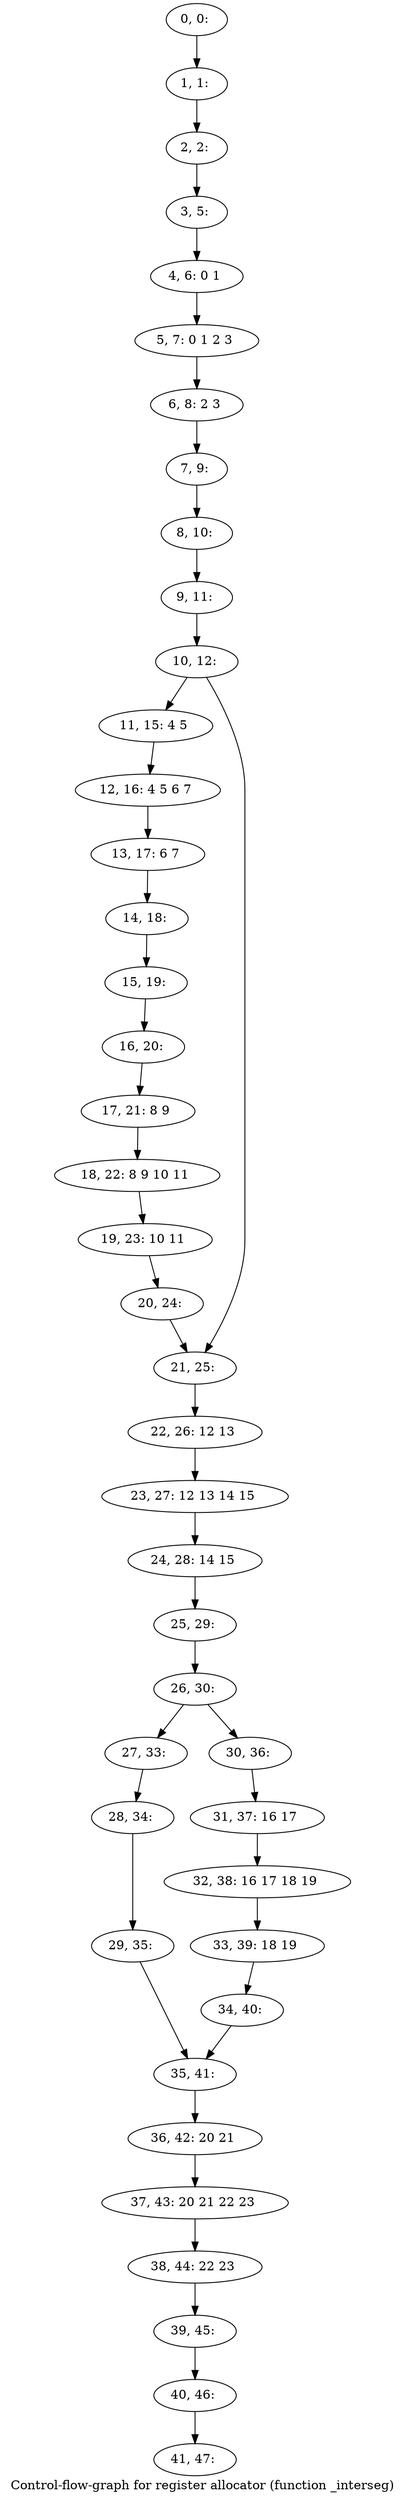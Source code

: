 digraph G {
graph [label="Control-flow-graph for register allocator (function _interseg)"]
0[label="0, 0: "];
1[label="1, 1: "];
2[label="2, 2: "];
3[label="3, 5: "];
4[label="4, 6: 0 1 "];
5[label="5, 7: 0 1 2 3 "];
6[label="6, 8: 2 3 "];
7[label="7, 9: "];
8[label="8, 10: "];
9[label="9, 11: "];
10[label="10, 12: "];
11[label="11, 15: 4 5 "];
12[label="12, 16: 4 5 6 7 "];
13[label="13, 17: 6 7 "];
14[label="14, 18: "];
15[label="15, 19: "];
16[label="16, 20: "];
17[label="17, 21: 8 9 "];
18[label="18, 22: 8 9 10 11 "];
19[label="19, 23: 10 11 "];
20[label="20, 24: "];
21[label="21, 25: "];
22[label="22, 26: 12 13 "];
23[label="23, 27: 12 13 14 15 "];
24[label="24, 28: 14 15 "];
25[label="25, 29: "];
26[label="26, 30: "];
27[label="27, 33: "];
28[label="28, 34: "];
29[label="29, 35: "];
30[label="30, 36: "];
31[label="31, 37: 16 17 "];
32[label="32, 38: 16 17 18 19 "];
33[label="33, 39: 18 19 "];
34[label="34, 40: "];
35[label="35, 41: "];
36[label="36, 42: 20 21 "];
37[label="37, 43: 20 21 22 23 "];
38[label="38, 44: 22 23 "];
39[label="39, 45: "];
40[label="40, 46: "];
41[label="41, 47: "];
0->1 ;
1->2 ;
2->3 ;
3->4 ;
4->5 ;
5->6 ;
6->7 ;
7->8 ;
8->9 ;
9->10 ;
10->11 ;
10->21 ;
11->12 ;
12->13 ;
13->14 ;
14->15 ;
15->16 ;
16->17 ;
17->18 ;
18->19 ;
19->20 ;
20->21 ;
21->22 ;
22->23 ;
23->24 ;
24->25 ;
25->26 ;
26->27 ;
26->30 ;
27->28 ;
28->29 ;
29->35 ;
30->31 ;
31->32 ;
32->33 ;
33->34 ;
34->35 ;
35->36 ;
36->37 ;
37->38 ;
38->39 ;
39->40 ;
40->41 ;
}
